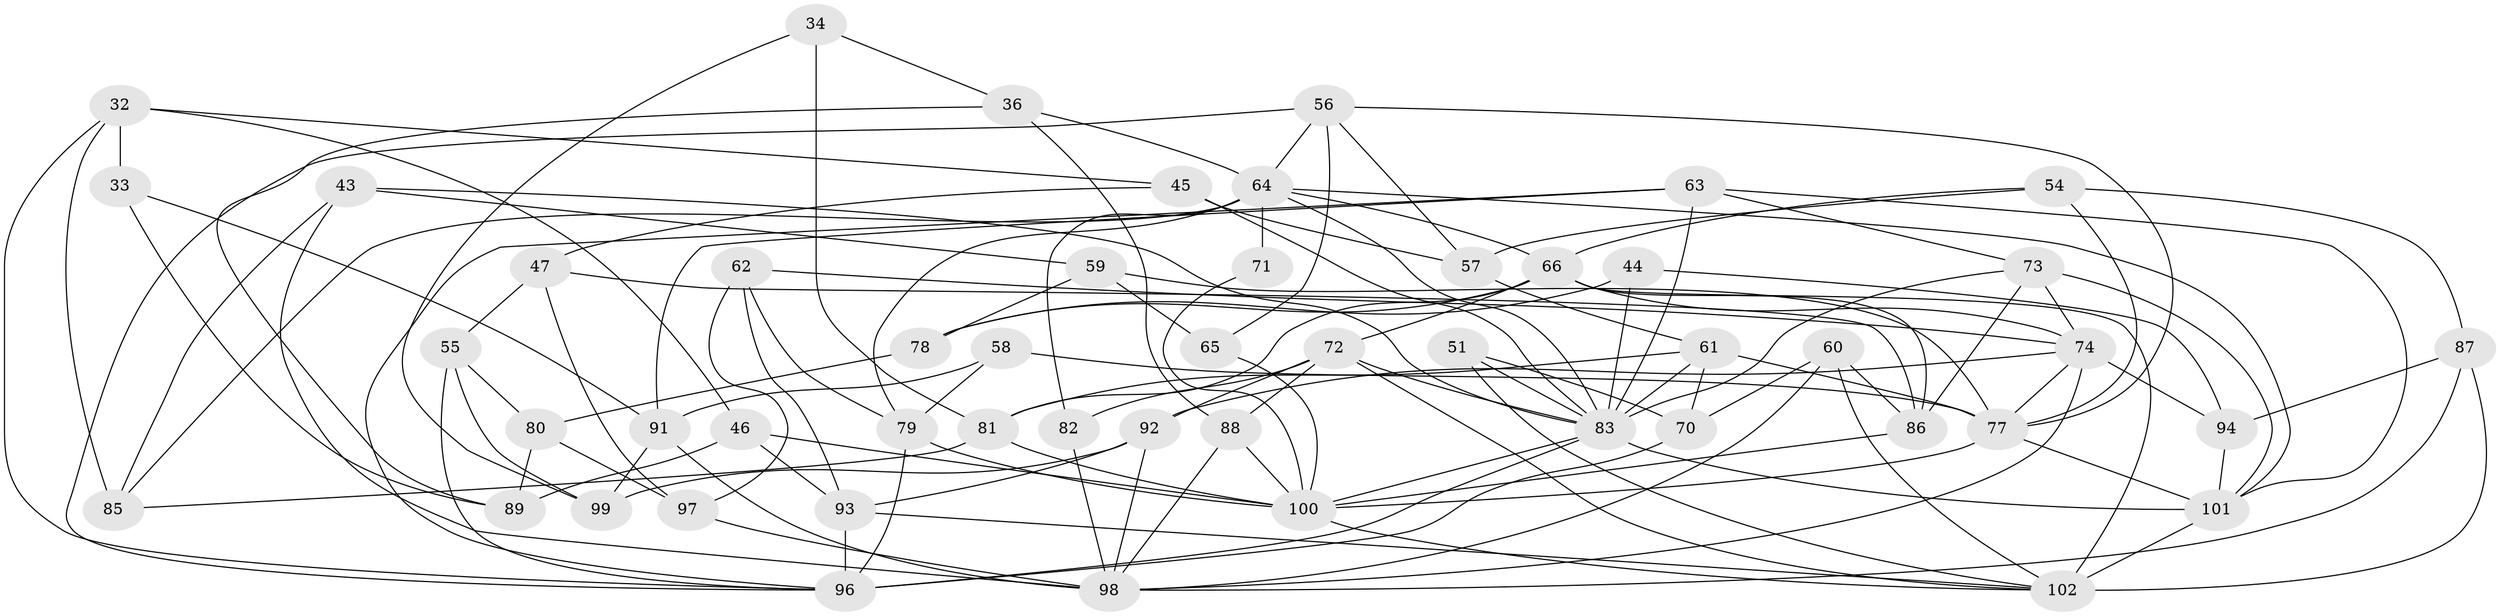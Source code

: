 // original degree distribution, {4: 1.0}
// Generated by graph-tools (version 1.1) at 2025/56/03/09/25 04:56:47]
// undirected, 51 vertices, 127 edges
graph export_dot {
graph [start="1"]
  node [color=gray90,style=filled];
  32 [super="+1"];
  33;
  34;
  36;
  43;
  44;
  45;
  46;
  47;
  51;
  54;
  55;
  56 [super="+15"];
  57;
  58;
  59;
  60;
  61 [super="+42"];
  62;
  63 [super="+49"];
  64 [super="+11+28+52"];
  65;
  66 [super="+39"];
  70;
  71;
  72 [super="+12+14"];
  73 [super="+22"];
  74 [super="+17+18"];
  77 [super="+38"];
  78;
  79 [super="+16+75"];
  80;
  81 [super="+2"];
  82 [super="+27"];
  83 [super="+40+69"];
  85;
  86 [super="+4"];
  87;
  88;
  89;
  91 [super="+5"];
  92 [super="+68"];
  93 [super="+37"];
  94;
  96 [super="+48+31"];
  97;
  98 [super="+84"];
  99;
  100 [super="+20+30+90"];
  101 [super="+67"];
  102 [super="+95+76"];
  32 -- 96;
  32 -- 33 [weight=2];
  32 -- 46;
  32 -- 45;
  32 -- 85;
  33 -- 91;
  33 -- 89;
  34 -- 36;
  34 -- 81 [weight=2];
  34 -- 99;
  36 -- 88;
  36 -- 64;
  36 -- 89;
  43 -- 85;
  43 -- 59;
  43 -- 98;
  43 -- 83;
  44 -- 78;
  44 -- 94;
  44 -- 83 [weight=2];
  45 -- 47;
  45 -- 83;
  45 -- 57;
  46 -- 89;
  46 -- 93;
  46 -- 100;
  47 -- 97;
  47 -- 55;
  47 -- 86;
  51 -- 70;
  51 -- 102 [weight=2];
  51 -- 83;
  54 -- 66;
  54 -- 87;
  54 -- 57;
  54 -- 77;
  55 -- 80;
  55 -- 99;
  55 -- 96;
  56 -- 77;
  56 -- 65 [weight=2];
  56 -- 57;
  56 -- 64;
  56 -- 96;
  57 -- 61;
  58 -- 79;
  58 -- 91 [weight=2];
  58 -- 77;
  59 -- 78;
  59 -- 65;
  59 -- 77;
  60 -- 70;
  60 -- 86;
  60 -- 102;
  60 -- 98;
  61 -- 70;
  61 -- 83 [weight=2];
  61 -- 81;
  61 -- 77;
  62 -- 97;
  62 -- 93;
  62 -- 74;
  62 -- 79;
  63 -- 96;
  63 -- 73;
  63 -- 101;
  63 -- 91;
  63 -- 83 [weight=2];
  64 -- 71 [weight=2];
  64 -- 79 [weight=2];
  64 -- 101 [weight=3];
  64 -- 82 [weight=2];
  64 -- 85;
  64 -- 66;
  64 -- 83;
  65 -- 100;
  66 -- 78;
  66 -- 72;
  66 -- 81;
  66 -- 102;
  66 -- 86;
  66 -- 74;
  70 -- 96;
  71 -- 100 [weight=2];
  72 -- 82 [weight=2];
  72 -- 88;
  72 -- 92 [weight=2];
  72 -- 102;
  72 -- 83;
  73 -- 86;
  73 -- 74 [weight=2];
  73 -- 101;
  73 -- 83;
  74 -- 94;
  74 -- 92;
  74 -- 77;
  74 -- 98;
  77 -- 101;
  77 -- 100;
  78 -- 80;
  79 -- 96 [weight=2];
  79 -- 100 [weight=2];
  80 -- 97;
  80 -- 89;
  81 -- 85;
  81 -- 100;
  82 -- 98 [weight=2];
  83 -- 100 [weight=2];
  83 -- 96;
  83 -- 101;
  86 -- 100 [weight=2];
  87 -- 94;
  87 -- 102;
  87 -- 98;
  88 -- 98;
  88 -- 100;
  91 -- 98;
  91 -- 99;
  92 -- 99;
  92 -- 93;
  92 -- 98;
  93 -- 102;
  93 -- 96 [weight=2];
  94 -- 101;
  97 -- 98;
  100 -- 102;
  101 -- 102 [weight=4];
}
